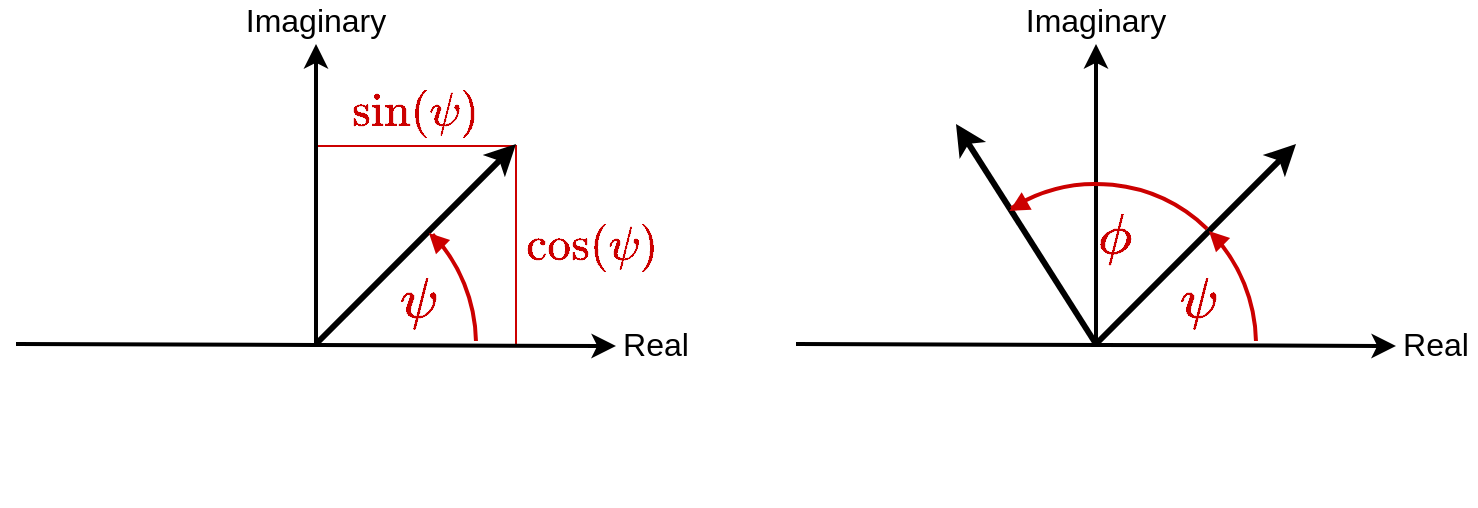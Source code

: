 <mxfile version="22.1.2" type="device">
  <diagram name="Page-1" id="LuX5daga_RqbECPkhkMp">
    <mxGraphModel dx="884" dy="563" grid="0" gridSize="10" guides="1" tooltips="1" connect="1" arrows="1" fold="1" page="1" pageScale="1" pageWidth="1169" pageHeight="827" math="1" shadow="0">
      <root>
        <mxCell id="0" />
        <mxCell id="1" parent="0" />
        <mxCell id="a8t6x2-Qu9tQ809xEnQ3-14" value="" style="whiteSpace=wrap;html=1;aspect=fixed;fillColor=none;strokeColor=#CC0000;" parent="1" vertex="1">
          <mxGeometry x="200" y="91" width="100" height="100" as="geometry" />
        </mxCell>
        <mxCell id="a8t6x2-Qu9tQ809xEnQ3-1" value="" style="endArrow=classic;html=1;rounded=0;strokeWidth=2;" parent="1" edge="1">
          <mxGeometry width="50" height="50" relative="1" as="geometry">
            <mxPoint x="200" y="190" as="sourcePoint" />
            <mxPoint x="200" y="40" as="targetPoint" />
          </mxGeometry>
        </mxCell>
        <mxCell id="a8t6x2-Qu9tQ809xEnQ3-4" value="" style="endArrow=classic;html=1;rounded=0;strokeWidth=3;" parent="1" edge="1">
          <mxGeometry width="50" height="50" relative="1" as="geometry">
            <mxPoint x="200" y="190" as="sourcePoint" />
            <mxPoint x="300" y="90" as="targetPoint" />
          </mxGeometry>
        </mxCell>
        <mxCell id="a8t6x2-Qu9tQ809xEnQ3-6" value="" style="verticalLabelPosition=bottom;verticalAlign=top;html=1;shape=mxgraph.basic.arc;startAngle=0.13;endAngle=0.247;aspect=fixed;strokeWidth=2;strokeColor=#CC0000;" parent="1" vertex="1">
          <mxGeometry x="120" y="110" width="160" height="160" as="geometry" />
        </mxCell>
        <mxCell id="a8t6x2-Qu9tQ809xEnQ3-7" value="" style="triangle;whiteSpace=wrap;html=1;rotation=-135;fillColor=#CC0000;strokeColor=none;" parent="1" vertex="1">
          <mxGeometry x="255" y="133" width="10" height="10" as="geometry" />
        </mxCell>
        <mxCell id="a8t6x2-Qu9tQ809xEnQ3-11" value="$$\psi$$" style="text;html=1;strokeColor=none;fillColor=none;align=center;verticalAlign=middle;whiteSpace=wrap;rounded=0;fontSize=24;fontColor=#CC0000;" parent="1" vertex="1">
          <mxGeometry x="236" y="154" width="30" height="30" as="geometry" />
        </mxCell>
        <mxCell id="a8t6x2-Qu9tQ809xEnQ3-12" value="" style="endArrow=classic;html=1;rounded=0;strokeWidth=2;" parent="1" edge="1">
          <mxGeometry width="50" height="50" relative="1" as="geometry">
            <mxPoint x="50" y="190" as="sourcePoint" />
            <mxPoint x="350" y="191" as="targetPoint" />
          </mxGeometry>
        </mxCell>
        <mxCell id="a8t6x2-Qu9tQ809xEnQ3-15" value="Real" style="text;html=1;strokeColor=none;fillColor=none;align=center;verticalAlign=middle;whiteSpace=wrap;rounded=0;fontSize=16;" parent="1" vertex="1">
          <mxGeometry x="350" y="182.5" width="40" height="15" as="geometry" />
        </mxCell>
        <mxCell id="a8t6x2-Qu9tQ809xEnQ3-16" value="Imaginary" style="text;html=1;strokeColor=none;fillColor=none;align=center;verticalAlign=middle;whiteSpace=wrap;rounded=0;fontSize=16;" parent="1" vertex="1">
          <mxGeometry x="170" y="18" width="60" height="20" as="geometry" />
        </mxCell>
        <mxCell id="a8t6x2-Qu9tQ809xEnQ3-17" value="$$\cos(\psi)$$" style="text;html=1;strokeColor=none;fillColor=none;align=center;verticalAlign=middle;whiteSpace=wrap;rounded=0;fontSize=20;fontColor=#CC0000;" parent="1" vertex="1">
          <mxGeometry x="303" y="126" width="70" height="30" as="geometry" />
        </mxCell>
        <mxCell id="a8t6x2-Qu9tQ809xEnQ3-18" value="$$\sin(\psi)$$" style="text;html=1;strokeColor=none;fillColor=none;align=center;verticalAlign=middle;whiteSpace=wrap;rounded=0;fontSize=20;fontColor=#CC0000;" parent="1" vertex="1">
          <mxGeometry x="215" y="59" width="70" height="30" as="geometry" />
        </mxCell>
        <mxCell id="a8t6x2-Qu9tQ809xEnQ3-20" value="" style="endArrow=classic;html=1;rounded=0;strokeWidth=2;" parent="1" edge="1">
          <mxGeometry width="50" height="50" relative="1" as="geometry">
            <mxPoint x="590" y="190" as="sourcePoint" />
            <mxPoint x="590" y="40" as="targetPoint" />
          </mxGeometry>
        </mxCell>
        <mxCell id="a8t6x2-Qu9tQ809xEnQ3-21" value="" style="endArrow=classic;html=1;rounded=0;strokeWidth=3;" parent="1" edge="1">
          <mxGeometry width="50" height="50" relative="1" as="geometry">
            <mxPoint x="590" y="190" as="sourcePoint" />
            <mxPoint x="690" y="90" as="targetPoint" />
          </mxGeometry>
        </mxCell>
        <mxCell id="a8t6x2-Qu9tQ809xEnQ3-22" value="" style="verticalLabelPosition=bottom;verticalAlign=top;html=1;shape=mxgraph.basic.arc;startAngle=0.13;endAngle=0.247;aspect=fixed;strokeWidth=2;strokeColor=#CC0000;" parent="1" vertex="1">
          <mxGeometry x="510" y="110" width="160" height="160" as="geometry" />
        </mxCell>
        <mxCell id="a8t6x2-Qu9tQ809xEnQ3-23" value="" style="triangle;whiteSpace=wrap;html=1;rotation=-135;fillColor=#CC0000;strokeColor=none;" parent="1" vertex="1">
          <mxGeometry x="645" y="132" width="10" height="10" as="geometry" />
        </mxCell>
        <mxCell id="a8t6x2-Qu9tQ809xEnQ3-24" value="$$\psi$$" style="text;html=1;strokeColor=none;fillColor=none;align=center;verticalAlign=middle;whiteSpace=wrap;rounded=0;fontSize=24;fontColor=#CC0000;" parent="1" vertex="1">
          <mxGeometry x="626" y="154" width="30" height="30" as="geometry" />
        </mxCell>
        <mxCell id="a8t6x2-Qu9tQ809xEnQ3-25" value="" style="endArrow=classic;html=1;rounded=0;strokeWidth=2;" parent="1" edge="1">
          <mxGeometry width="50" height="50" relative="1" as="geometry">
            <mxPoint x="440" y="190" as="sourcePoint" />
            <mxPoint x="740" y="191" as="targetPoint" />
          </mxGeometry>
        </mxCell>
        <mxCell id="a8t6x2-Qu9tQ809xEnQ3-26" value="Real" style="text;html=1;strokeColor=none;fillColor=none;align=center;verticalAlign=middle;whiteSpace=wrap;rounded=0;fontSize=16;" parent="1" vertex="1">
          <mxGeometry x="740" y="182.5" width="40" height="15" as="geometry" />
        </mxCell>
        <mxCell id="a8t6x2-Qu9tQ809xEnQ3-27" value="Imaginary" style="text;html=1;strokeColor=none;fillColor=none;align=center;verticalAlign=middle;whiteSpace=wrap;rounded=0;fontSize=16;" parent="1" vertex="1">
          <mxGeometry x="560" y="18" width="60" height="20" as="geometry" />
        </mxCell>
        <mxCell id="a8t6x2-Qu9tQ809xEnQ3-30" value="" style="endArrow=classic;html=1;rounded=0;strokeWidth=3;" parent="1" edge="1">
          <mxGeometry width="50" height="50" relative="1" as="geometry">
            <mxPoint x="590" y="190" as="sourcePoint" />
            <mxPoint x="520" y="80" as="targetPoint" />
          </mxGeometry>
        </mxCell>
        <mxCell id="a8t6x2-Qu9tQ809xEnQ3-32" value="" style="verticalLabelPosition=bottom;verticalAlign=top;html=1;shape=mxgraph.basic.arc;startAngle=0.911;endAngle=0.122;aspect=fixed;strokeWidth=2;strokeColor=#CC0000;" parent="1" vertex="1">
          <mxGeometry x="510" y="110" width="160" height="160" as="geometry" />
        </mxCell>
        <mxCell id="a8t6x2-Qu9tQ809xEnQ3-33" value="" style="triangle;whiteSpace=wrap;html=1;rotation=-210;fillColor=#CC0000;strokeColor=none;" parent="1" vertex="1">
          <mxGeometry x="546" y="116" width="10" height="10" as="geometry" />
        </mxCell>
        <mxCell id="a8t6x2-Qu9tQ809xEnQ3-36" value="$$\phi$$" style="text;html=1;strokeColor=none;fillColor=none;align=center;verticalAlign=middle;whiteSpace=wrap;rounded=0;fontSize=24;fontColor=#CC0000;" parent="1" vertex="1">
          <mxGeometry x="584.5" y="122" width="30" height="30" as="geometry" />
        </mxCell>
      </root>
    </mxGraphModel>
  </diagram>
</mxfile>
